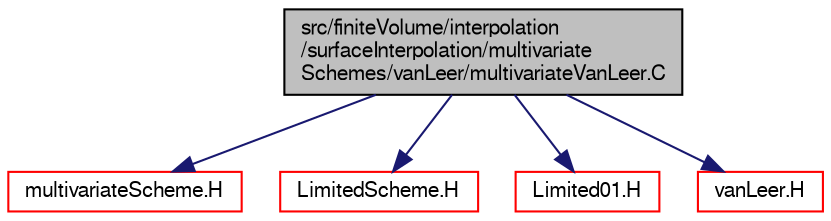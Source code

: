 digraph "src/finiteVolume/interpolation/surfaceInterpolation/multivariateSchemes/vanLeer/multivariateVanLeer.C"
{
  bgcolor="transparent";
  edge [fontname="FreeSans",fontsize="10",labelfontname="FreeSans",labelfontsize="10"];
  node [fontname="FreeSans",fontsize="10",shape=record];
  Node1 [label="src/finiteVolume/interpolation\l/surfaceInterpolation/multivariate\lSchemes/vanLeer/multivariateVanLeer.C",height=0.2,width=0.4,color="black", fillcolor="grey75", style="filled" fontcolor="black"];
  Node1 -> Node2 [color="midnightblue",fontsize="10",style="solid",fontname="FreeSans"];
  Node2 [label="multivariateScheme.H",height=0.2,width=0.4,color="red",URL="$a05622.html"];
  Node1 -> Node3 [color="midnightblue",fontsize="10",style="solid",fontname="FreeSans"];
  Node3 [label="LimitedScheme.H",height=0.2,width=0.4,color="red",URL="$a05579.html"];
  Node1 -> Node4 [color="midnightblue",fontsize="10",style="solid",fontname="FreeSans"];
  Node4 [label="Limited01.H",height=0.2,width=0.4,color="red",URL="$a05572.html"];
  Node1 -> Node5 [color="midnightblue",fontsize="10",style="solid",fontname="FreeSans"];
  Node5 [label="vanLeer.H",height=0.2,width=0.4,color="red",URL="$a05613.html"];
}
